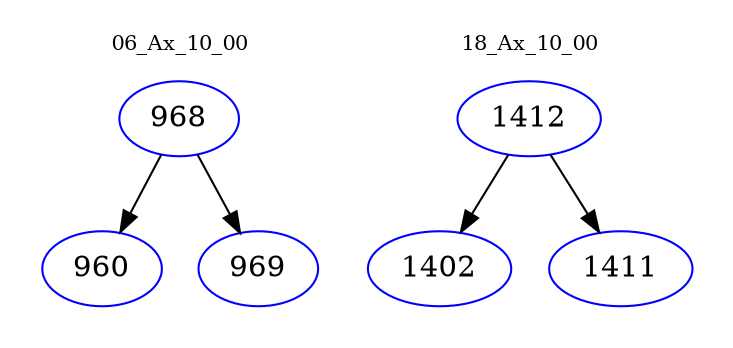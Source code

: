 digraph{
subgraph cluster_0 {
color = white
label = "06_Ax_10_00";
fontsize=10;
T0_968 [label="968", color="blue"]
T0_968 -> T0_960 [color="black"]
T0_960 [label="960", color="blue"]
T0_968 -> T0_969 [color="black"]
T0_969 [label="969", color="blue"]
}
subgraph cluster_1 {
color = white
label = "18_Ax_10_00";
fontsize=10;
T1_1412 [label="1412", color="blue"]
T1_1412 -> T1_1402 [color="black"]
T1_1402 [label="1402", color="blue"]
T1_1412 -> T1_1411 [color="black"]
T1_1411 [label="1411", color="blue"]
}
}
